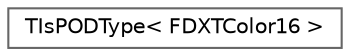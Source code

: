 digraph "Graphical Class Hierarchy"
{
 // INTERACTIVE_SVG=YES
 // LATEX_PDF_SIZE
  bgcolor="transparent";
  edge [fontname=Helvetica,fontsize=10,labelfontname=Helvetica,labelfontsize=10];
  node [fontname=Helvetica,fontsize=10,shape=box,height=0.2,width=0.4];
  rankdir="LR";
  Node0 [id="Node000000",label="TIsPODType\< FDXTColor16 \>",height=0.2,width=0.4,color="grey40", fillcolor="white", style="filled",URL="$df/d00/structTIsPODType_3_01FDXTColor16_01_4.html",tooltip=" "];
}
